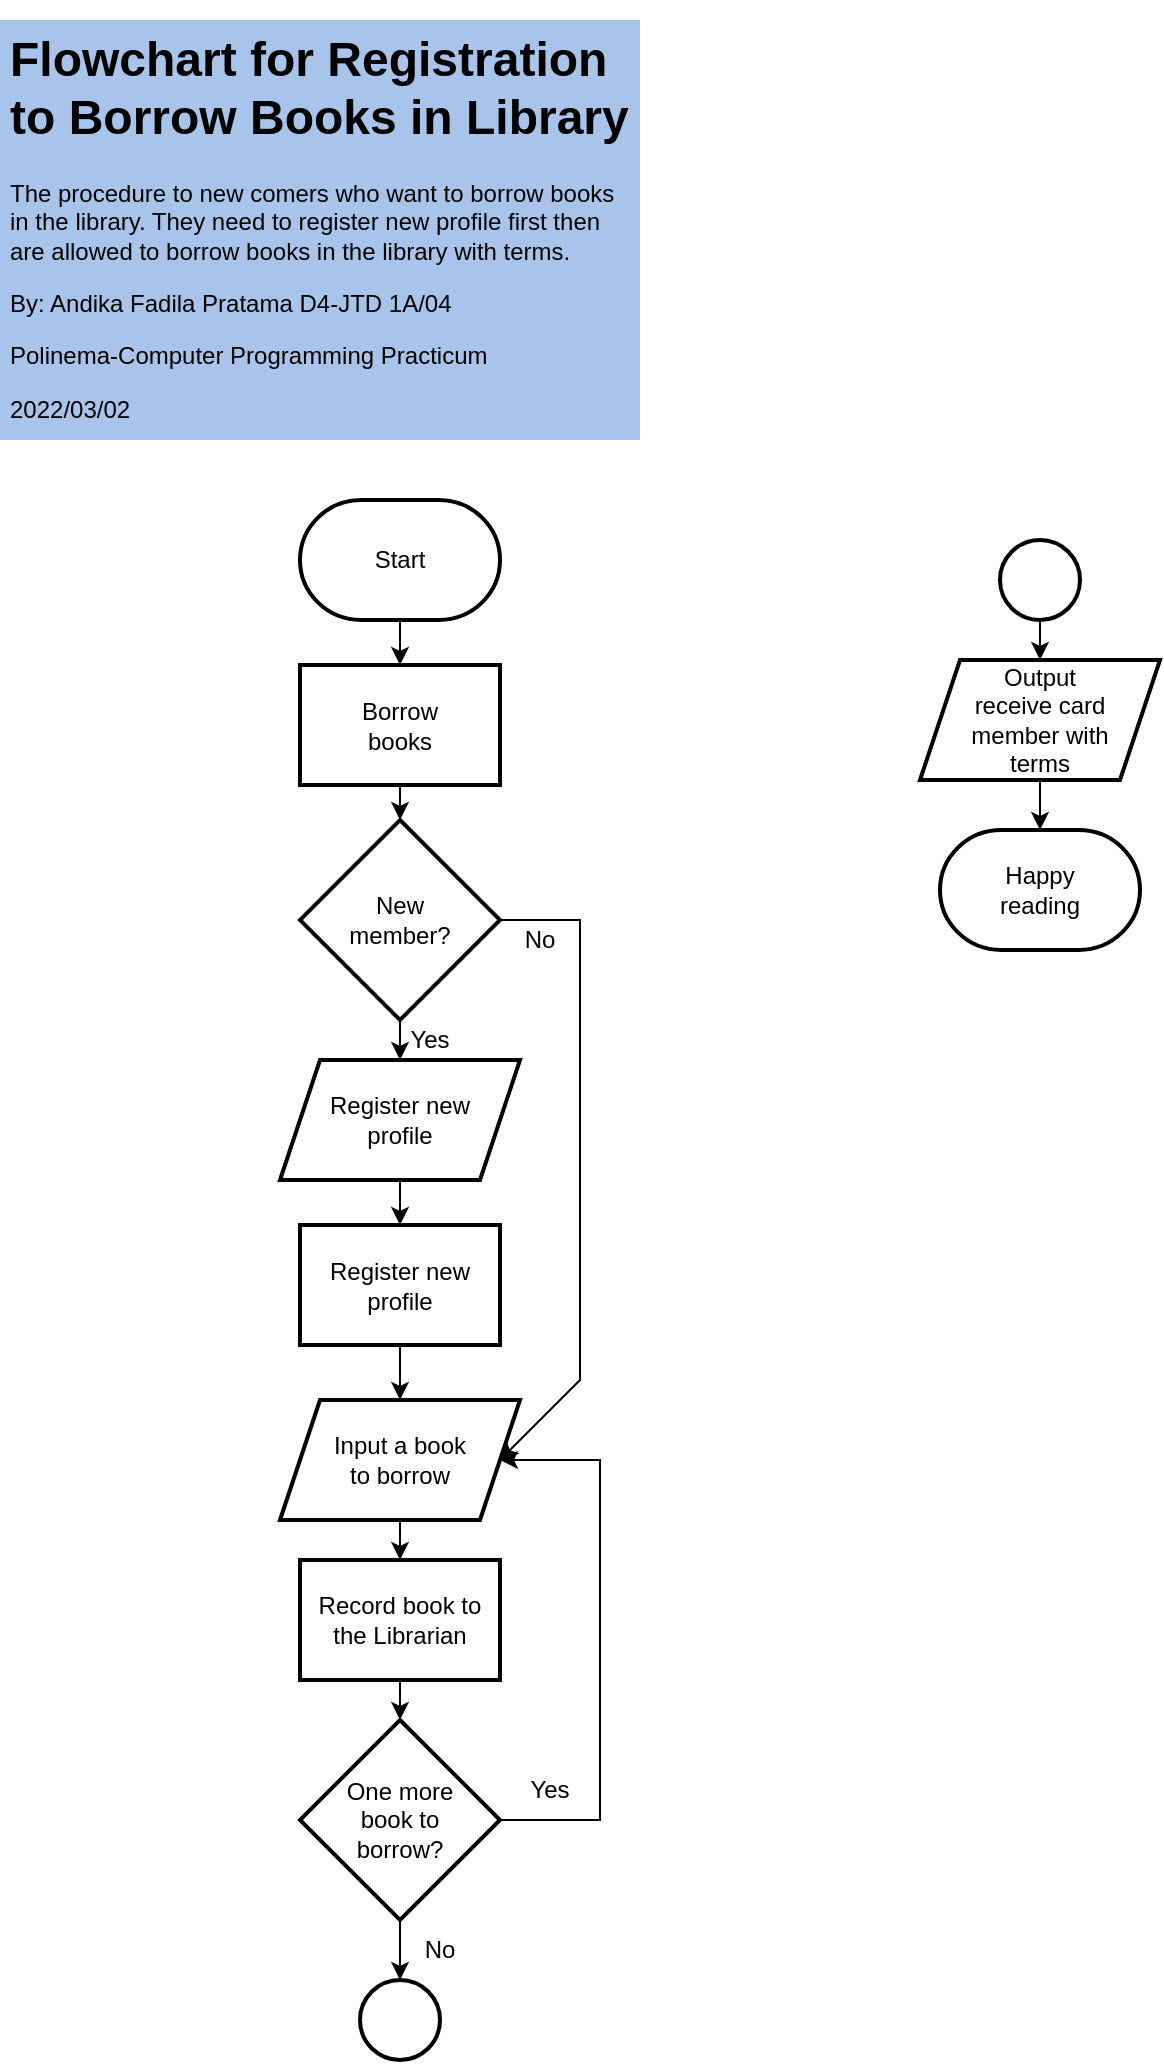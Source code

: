 <mxfile version="16.6.7" type="github">
  <diagram id="hK6cHyncP6QBp0MwOiCH" name="Page-1">
    <mxGraphModel dx="599" dy="323" grid="1" gridSize="10" guides="1" tooltips="1" connect="1" arrows="1" fold="1" page="1" pageScale="1" pageWidth="850" pageHeight="1100" math="0" shadow="0">
      <root>
        <mxCell id="0" />
        <mxCell id="1" parent="0" />
        <mxCell id="fasCJvcmdjpcavR-v_NH-1" value="" style="html=1;dashed=0;whitespace=wrap;strokeWidth=2;" vertex="1" parent="1">
          <mxGeometry x="190" y="362.5" width="100" height="60" as="geometry" />
        </mxCell>
        <mxCell id="zbHn5pgKD2MKhqcWUCU9-28" value="" style="html=1;dashed=0;whitespace=wrap;strokeWidth=2;" parent="1" vertex="1">
          <mxGeometry x="190" y="642.5" width="100" height="60" as="geometry" />
        </mxCell>
        <mxCell id="zbHn5pgKD2MKhqcWUCU9-27" value="" style="shape=parallelogram;perimeter=parallelogramPerimeter;whiteSpace=wrap;html=1;fixedSize=1;strokeWidth=2;" parent="1" vertex="1">
          <mxGeometry x="180" y="560" width="120" height="60" as="geometry" />
        </mxCell>
        <mxCell id="zbHn5pgKD2MKhqcWUCU9-13" value="" style="shape=parallelogram;perimeter=parallelogramPerimeter;whiteSpace=wrap;html=1;fixedSize=1;strokeWidth=2;" parent="1" vertex="1">
          <mxGeometry x="180" y="730" width="120" height="60" as="geometry" />
        </mxCell>
        <mxCell id="kf-vg7m3FzswI82a5gg6-1" value="" style="strokeWidth=2;html=1;shape=mxgraph.flowchart.terminator;whiteSpace=wrap;" parent="1" vertex="1">
          <mxGeometry x="190" y="280" width="100" height="60" as="geometry" />
        </mxCell>
        <mxCell id="kf-vg7m3FzswI82a5gg6-2" value="&lt;h1&gt;Flowchart for Registration to Borrow Books in Library&lt;br&gt;&lt;/h1&gt;&lt;p&gt;The procedure to new comers who want to borrow books in the library. They need to register new profile first then are allowed to borrow books in the library with terms.&lt;/p&gt;&lt;p&gt;By: Andika Fadila Pratama D4-JTD 1A/04 &lt;br&gt;&lt;/p&gt;&lt;p&gt;Polinema-Computer Programming Practicum&lt;/p&gt;&lt;p&gt;2022/03/02&lt;br&gt;&lt;/p&gt;" style="text;html=1;strokeColor=none;fillColor=#A9C4EB;spacing=5;spacingTop=-20;whiteSpace=wrap;overflow=hidden;rounded=0;" parent="1" vertex="1">
          <mxGeometry x="40" y="40" width="320" height="210" as="geometry" />
        </mxCell>
        <mxCell id="kf-vg7m3FzswI82a5gg6-3" value="Start" style="text;html=1;strokeColor=none;fillColor=none;align=center;verticalAlign=middle;whiteSpace=wrap;rounded=0;" parent="1" vertex="1">
          <mxGeometry x="210" y="295" width="60" height="30" as="geometry" />
        </mxCell>
        <mxCell id="kf-vg7m3FzswI82a5gg6-6" value="Register new profile" style="text;html=1;strokeColor=none;fillColor=none;align=center;verticalAlign=middle;whiteSpace=wrap;rounded=0;" parent="1" vertex="1">
          <mxGeometry x="195" y="657.5" width="90" height="30" as="geometry" />
        </mxCell>
        <mxCell id="kf-vg7m3FzswI82a5gg6-10" value="Borrow books" style="text;html=1;strokeColor=none;fillColor=none;align=center;verticalAlign=middle;whiteSpace=wrap;rounded=0;" parent="1" vertex="1">
          <mxGeometry x="210" y="380" width="60" height="25" as="geometry" />
        </mxCell>
        <mxCell id="kf-vg7m3FzswI82a5gg6-12" value="" style="strokeWidth=2;html=1;shape=mxgraph.flowchart.decision;whiteSpace=wrap;fillColor=none;" parent="1" vertex="1">
          <mxGeometry x="190" y="440" width="100" height="100" as="geometry" />
        </mxCell>
        <mxCell id="kf-vg7m3FzswI82a5gg6-13" value="New member?" style="text;html=1;strokeColor=none;fillColor=none;align=center;verticalAlign=middle;whiteSpace=wrap;rounded=0;" parent="1" vertex="1">
          <mxGeometry x="210" y="475" width="60" height="30" as="geometry" />
        </mxCell>
        <mxCell id="kf-vg7m3FzswI82a5gg6-14" value="" style="endArrow=classic;html=1;rounded=0;exitX=0.5;exitY=1;exitDx=0;exitDy=0;exitPerimeter=0;entryX=0.5;entryY=0;entryDx=0;entryDy=0;" parent="1" source="kf-vg7m3FzswI82a5gg6-12" target="zbHn5pgKD2MKhqcWUCU9-27" edge="1">
          <mxGeometry width="50" height="50" relative="1" as="geometry">
            <mxPoint x="340" y="540" as="sourcePoint" />
            <mxPoint x="180" y="540" as="targetPoint" />
          </mxGeometry>
        </mxCell>
        <mxCell id="kf-vg7m3FzswI82a5gg6-20" value="Register new profile" style="text;html=1;strokeColor=none;fillColor=none;align=center;verticalAlign=middle;whiteSpace=wrap;rounded=0;" parent="1" vertex="1">
          <mxGeometry x="200" y="575" width="80" height="30" as="geometry" />
        </mxCell>
        <mxCell id="kf-vg7m3FzswI82a5gg6-21" value="Yes" style="text;html=1;strokeColor=none;fillColor=none;align=center;verticalAlign=middle;whiteSpace=wrap;rounded=0;" parent="1" vertex="1">
          <mxGeometry x="240" y="540" width="30" height="20" as="geometry" />
        </mxCell>
        <mxCell id="kf-vg7m3FzswI82a5gg6-22" value="" style="endArrow=classic;html=1;rounded=0;exitX=0.5;exitY=1;exitDx=0;exitDy=0;entryX=0.5;entryY=0;entryDx=0;entryDy=0;" parent="1" source="zbHn5pgKD2MKhqcWUCU9-27" target="zbHn5pgKD2MKhqcWUCU9-28" edge="1">
          <mxGeometry width="50" height="50" relative="1" as="geometry">
            <mxPoint x="240" y="630" as="sourcePoint" />
            <mxPoint x="240" y="630" as="targetPoint" />
          </mxGeometry>
        </mxCell>
        <mxCell id="kf-vg7m3FzswI82a5gg6-23" value="" style="endArrow=classic;html=1;rounded=0;entryX=0.5;entryY=0;entryDx=0;entryDy=0;exitX=0.5;exitY=1;exitDx=0;exitDy=0;" parent="1" source="zbHn5pgKD2MKhqcWUCU9-28" target="zbHn5pgKD2MKhqcWUCU9-13" edge="1">
          <mxGeometry width="50" height="50" relative="1" as="geometry">
            <mxPoint x="240" y="720" as="sourcePoint" />
            <mxPoint x="240" y="780" as="targetPoint" />
          </mxGeometry>
        </mxCell>
        <mxCell id="kf-vg7m3FzswI82a5gg6-25" value="Input a book to borrow" style="text;html=1;strokeColor=none;fillColor=none;align=center;verticalAlign=middle;whiteSpace=wrap;rounded=0;" parent="1" vertex="1">
          <mxGeometry x="200" y="745" width="80" height="30" as="geometry" />
        </mxCell>
        <mxCell id="kf-vg7m3FzswI82a5gg6-26" value="" style="endArrow=classic;html=1;rounded=0;entryX=0.5;entryY=0;entryDx=0;entryDy=0;exitX=0.5;exitY=1;exitDx=0;exitDy=0;" parent="1" source="zbHn5pgKD2MKhqcWUCU9-13" target="zbHn5pgKD2MKhqcWUCU9-10" edge="1">
          <mxGeometry width="50" height="50" relative="1" as="geometry">
            <mxPoint x="240" y="860" as="sourcePoint" />
            <mxPoint x="240" y="870" as="targetPoint" />
          </mxGeometry>
        </mxCell>
        <mxCell id="zbHn5pgKD2MKhqcWUCU9-5" value="" style="endArrow=classic;html=1;rounded=0;exitX=1;exitY=0.5;exitDx=0;exitDy=0;exitPerimeter=0;entryX=1;entryY=0.5;entryDx=0;entryDy=0;" parent="1" source="kf-vg7m3FzswI82a5gg6-12" target="zbHn5pgKD2MKhqcWUCU9-13" edge="1">
          <mxGeometry width="50" height="50" relative="1" as="geometry">
            <mxPoint x="390" y="600" as="sourcePoint" />
            <mxPoint x="360" y="690" as="targetPoint" />
            <Array as="points">
              <mxPoint x="330" y="490" />
              <mxPoint x="330" y="720" />
            </Array>
          </mxGeometry>
        </mxCell>
        <mxCell id="zbHn5pgKD2MKhqcWUCU9-6" value="" style="strokeWidth=2;html=1;shape=mxgraph.flowchart.decision;whiteSpace=wrap;" parent="1" vertex="1">
          <mxGeometry x="190" y="890" width="100" height="100" as="geometry" />
        </mxCell>
        <mxCell id="zbHn5pgKD2MKhqcWUCU9-7" value="One more book to borrow?" style="text;html=1;strokeColor=none;fillColor=none;align=center;verticalAlign=middle;whiteSpace=wrap;rounded=0;" parent="1" vertex="1">
          <mxGeometry x="200" y="925" width="80" height="30" as="geometry" />
        </mxCell>
        <mxCell id="zbHn5pgKD2MKhqcWUCU9-10" value="" style="html=1;dashed=0;whitespace=wrap;strokeWidth=2;" parent="1" vertex="1">
          <mxGeometry x="190" y="810" width="100" height="60" as="geometry" />
        </mxCell>
        <mxCell id="zbHn5pgKD2MKhqcWUCU9-11" value="Record book to the Librarian" style="text;html=1;strokeColor=none;fillColor=none;align=center;verticalAlign=middle;whiteSpace=wrap;rounded=0;" parent="1" vertex="1">
          <mxGeometry x="190" y="825" width="100" height="30" as="geometry" />
        </mxCell>
        <mxCell id="zbHn5pgKD2MKhqcWUCU9-14" value="" style="endArrow=classic;html=1;rounded=0;exitX=0.5;exitY=1;exitDx=0;exitDy=0;entryX=0.5;entryY=0;entryDx=0;entryDy=0;entryPerimeter=0;" parent="1" source="zbHn5pgKD2MKhqcWUCU9-10" target="zbHn5pgKD2MKhqcWUCU9-6" edge="1">
          <mxGeometry width="50" height="50" relative="1" as="geometry">
            <mxPoint x="340" y="870" as="sourcePoint" />
            <mxPoint x="240" y="960" as="targetPoint" />
          </mxGeometry>
        </mxCell>
        <mxCell id="zbHn5pgKD2MKhqcWUCU9-15" value="" style="endArrow=classic;html=1;rounded=0;exitX=1;exitY=0.5;exitDx=0;exitDy=0;exitPerimeter=0;entryX=1;entryY=0.5;entryDx=0;entryDy=0;" parent="1" source="zbHn5pgKD2MKhqcWUCU9-6" target="zbHn5pgKD2MKhqcWUCU9-13" edge="1">
          <mxGeometry width="50" height="50" relative="1" as="geometry">
            <mxPoint x="350" y="890" as="sourcePoint" />
            <mxPoint x="320" y="940" as="targetPoint" />
            <Array as="points">
              <mxPoint x="340" y="940" />
              <mxPoint x="340" y="760" />
            </Array>
          </mxGeometry>
        </mxCell>
        <mxCell id="zbHn5pgKD2MKhqcWUCU9-16" value="Yes" style="text;html=1;strokeColor=none;fillColor=none;align=center;verticalAlign=middle;whiteSpace=wrap;rounded=0;" parent="1" vertex="1">
          <mxGeometry x="290" y="910" width="50" height="30" as="geometry" />
        </mxCell>
        <mxCell id="zbHn5pgKD2MKhqcWUCU9-18" value="" style="endArrow=classic;html=1;rounded=0;exitX=0.5;exitY=1;exitDx=0;exitDy=0;exitPerimeter=0;" parent="1" source="zbHn5pgKD2MKhqcWUCU9-6" target="zbHn5pgKD2MKhqcWUCU9-19" edge="1">
          <mxGeometry width="50" height="50" relative="1" as="geometry">
            <mxPoint x="350" y="1040" as="sourcePoint" />
            <mxPoint x="240" y="1010" as="targetPoint" />
          </mxGeometry>
        </mxCell>
        <mxCell id="zbHn5pgKD2MKhqcWUCU9-19" value="" style="ellipse;whiteSpace=wrap;html=1;aspect=fixed;strokeWidth=2;" parent="1" vertex="1">
          <mxGeometry x="220" y="1020" width="40" height="40" as="geometry" />
        </mxCell>
        <mxCell id="zbHn5pgKD2MKhqcWUCU9-20" value="No" style="text;html=1;strokeColor=none;fillColor=none;align=center;verticalAlign=middle;whiteSpace=wrap;rounded=0;" parent="1" vertex="1">
          <mxGeometry x="240" y="990" width="40" height="30" as="geometry" />
        </mxCell>
        <mxCell id="zbHn5pgKD2MKhqcWUCU9-21" value="" style="ellipse;whiteSpace=wrap;html=1;aspect=fixed;strokeWidth=2;" parent="1" vertex="1">
          <mxGeometry x="540" y="300" width="40" height="40" as="geometry" />
        </mxCell>
        <mxCell id="zbHn5pgKD2MKhqcWUCU9-22" value="" style="endArrow=classic;html=1;rounded=0;exitX=0.5;exitY=1;exitDx=0;exitDy=0;entryX=0.5;entryY=0;entryDx=0;entryDy=0;" parent="1" source="zbHn5pgKD2MKhqcWUCU9-21" target="zbHn5pgKD2MKhqcWUCU9-30" edge="1">
          <mxGeometry width="50" height="50" relative="1" as="geometry">
            <mxPoint x="440" y="440" as="sourcePoint" />
            <mxPoint x="560" y="360" as="targetPoint" />
          </mxGeometry>
        </mxCell>
        <mxCell id="zbHn5pgKD2MKhqcWUCU9-23" value="No" style="text;html=1;strokeColor=none;fillColor=none;align=center;verticalAlign=middle;whiteSpace=wrap;rounded=0;" parent="1" vertex="1">
          <mxGeometry x="290" y="490" width="40" height="20" as="geometry" />
        </mxCell>
        <mxCell id="zbHn5pgKD2MKhqcWUCU9-30" value="" style="shape=parallelogram;perimeter=parallelogramPerimeter;whiteSpace=wrap;html=1;fixedSize=1;strokeWidth=2;" parent="1" vertex="1">
          <mxGeometry x="500" y="360" width="120" height="60" as="geometry" />
        </mxCell>
        <mxCell id="zbHn5pgKD2MKhqcWUCU9-31" value="Output receive card member with terms" style="text;html=1;strokeColor=none;fillColor=none;align=center;verticalAlign=middle;whiteSpace=wrap;rounded=0;" parent="1" vertex="1">
          <mxGeometry x="520" y="375" width="80" height="30" as="geometry" />
        </mxCell>
        <mxCell id="zbHn5pgKD2MKhqcWUCU9-32" value="" style="endArrow=classic;html=1;rounded=0;exitX=0.5;exitY=1;exitDx=0;exitDy=0;entryX=0.5;entryY=0;entryDx=0;entryDy=0;entryPerimeter=0;" parent="1" source="zbHn5pgKD2MKhqcWUCU9-30" target="zbHn5pgKD2MKhqcWUCU9-33" edge="1">
          <mxGeometry width="50" height="50" relative="1" as="geometry">
            <mxPoint x="520" y="550" as="sourcePoint" />
            <mxPoint x="580" y="430" as="targetPoint" />
          </mxGeometry>
        </mxCell>
        <mxCell id="zbHn5pgKD2MKhqcWUCU9-33" value="" style="strokeWidth=2;html=1;shape=mxgraph.flowchart.terminator;whiteSpace=wrap;" parent="1" vertex="1">
          <mxGeometry x="510" y="445" width="100" height="60" as="geometry" />
        </mxCell>
        <mxCell id="zbHn5pgKD2MKhqcWUCU9-34" value="Happy reading" style="text;html=1;strokeColor=none;fillColor=none;align=center;verticalAlign=middle;whiteSpace=wrap;rounded=0;" parent="1" vertex="1">
          <mxGeometry x="530" y="460" width="60" height="30" as="geometry" />
        </mxCell>
        <mxCell id="fasCJvcmdjpcavR-v_NH-4" value="" style="endArrow=classic;html=1;rounded=0;exitX=0.5;exitY=1;exitDx=0;exitDy=0;entryX=0.5;entryY=0;entryDx=0;entryDy=0;entryPerimeter=0;" edge="1" parent="1" source="fasCJvcmdjpcavR-v_NH-1" target="kf-vg7m3FzswI82a5gg6-12">
          <mxGeometry width="50" height="50" relative="1" as="geometry">
            <mxPoint x="290" y="430" as="sourcePoint" />
            <mxPoint x="340" y="380" as="targetPoint" />
          </mxGeometry>
        </mxCell>
        <mxCell id="fasCJvcmdjpcavR-v_NH-5" value="" style="endArrow=classic;html=1;rounded=0;exitX=0.5;exitY=1;exitDx=0;exitDy=0;exitPerimeter=0;entryX=0.5;entryY=0;entryDx=0;entryDy=0;" edge="1" parent="1" source="kf-vg7m3FzswI82a5gg6-1" target="fasCJvcmdjpcavR-v_NH-1">
          <mxGeometry width="50" height="50" relative="1" as="geometry">
            <mxPoint x="290" y="430" as="sourcePoint" />
            <mxPoint x="340" y="380" as="targetPoint" />
          </mxGeometry>
        </mxCell>
      </root>
    </mxGraphModel>
  </diagram>
</mxfile>
